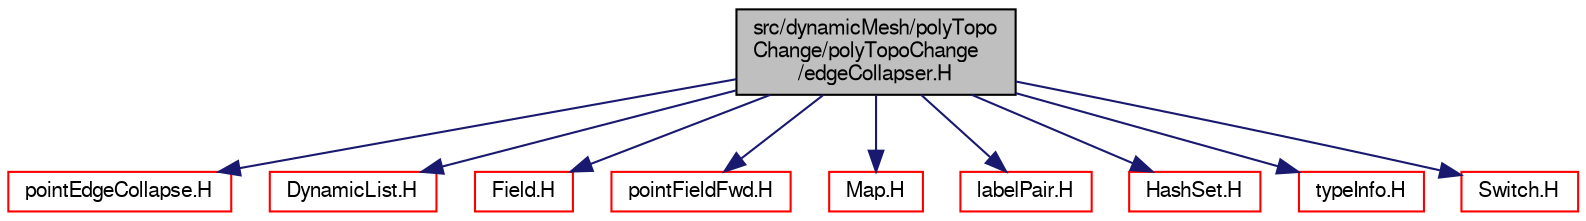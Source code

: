 digraph "src/dynamicMesh/polyTopoChange/polyTopoChange/edgeCollapser.H"
{
  bgcolor="transparent";
  edge [fontname="FreeSans",fontsize="10",labelfontname="FreeSans",labelfontsize="10"];
  node [fontname="FreeSans",fontsize="10",shape=record];
  Node0 [label="src/dynamicMesh/polyTopo\lChange/polyTopoChange\l/edgeCollapser.H",height=0.2,width=0.4,color="black", fillcolor="grey75", style="filled", fontcolor="black"];
  Node0 -> Node1 [color="midnightblue",fontsize="10",style="solid",fontname="FreeSans"];
  Node1 [label="pointEdgeCollapse.H",height=0.2,width=0.4,color="red",URL="$a00746.html"];
  Node0 -> Node96 [color="midnightblue",fontsize="10",style="solid",fontname="FreeSans"];
  Node96 [label="DynamicList.H",height=0.2,width=0.4,color="red",URL="$a08633.html"];
  Node0 -> Node110 [color="midnightblue",fontsize="10",style="solid",fontname="FreeSans"];
  Node110 [label="Field.H",height=0.2,width=0.4,color="red",URL="$a09575.html"];
  Node0 -> Node127 [color="midnightblue",fontsize="10",style="solid",fontname="FreeSans"];
  Node127 [label="pointFieldFwd.H",height=0.2,width=0.4,color="red",URL="$a12065.html"];
  Node0 -> Node174 [color="midnightblue",fontsize="10",style="solid",fontname="FreeSans"];
  Node174 [label="Map.H",height=0.2,width=0.4,color="red",URL="$a08489.html"];
  Node0 -> Node190 [color="midnightblue",fontsize="10",style="solid",fontname="FreeSans"];
  Node190 [label="labelPair.H",height=0.2,width=0.4,color="red",URL="$a12431.html"];
  Node0 -> Node172 [color="midnightblue",fontsize="10",style="solid",fontname="FreeSans"];
  Node172 [label="HashSet.H",height=0.2,width=0.4,color="red",URL="$a08471.html"];
  Node0 -> Node70 [color="midnightblue",fontsize="10",style="solid",fontname="FreeSans"];
  Node70 [label="typeInfo.H",height=0.2,width=0.4,color="red",URL="$a09341.html"];
  Node0 -> Node224 [color="midnightblue",fontsize="10",style="solid",fontname="FreeSans"];
  Node224 [label="Switch.H",height=0.2,width=0.4,color="red",URL="$a12158.html"];
}
